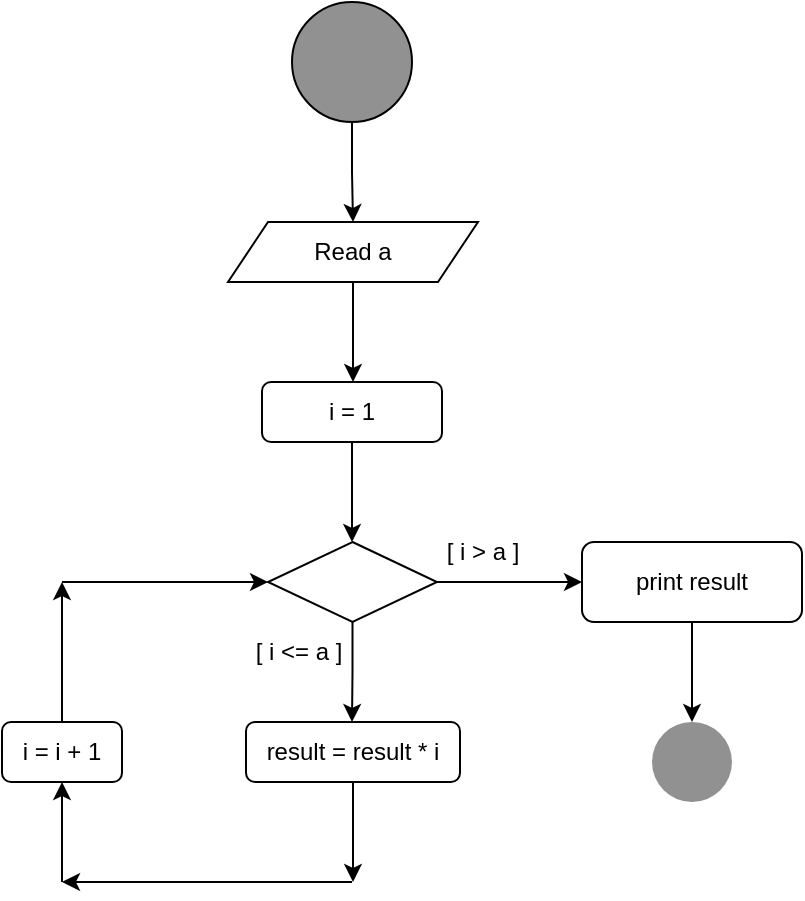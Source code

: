 <mxfile version="20.4.0" type="github">
  <diagram id="A_CZNi8wAaTR9xxjnY62" name="Page-1">
    <mxGraphModel dx="981" dy="520" grid="1" gridSize="10" guides="1" tooltips="1" connect="1" arrows="1" fold="1" page="1" pageScale="1" pageWidth="850" pageHeight="1100" math="0" shadow="0">
      <root>
        <mxCell id="0" />
        <mxCell id="1" parent="0" />
        <mxCell id="1ZIrHMKaGngpA0uqwzwr-2" style="edgeStyle=orthogonalEdgeStyle;rounded=0;orthogonalLoop=1;jettySize=auto;html=1;" parent="1" source="1ZIrHMKaGngpA0uqwzwr-1" target="1ZIrHMKaGngpA0uqwzwr-3" edge="1">
          <mxGeometry relative="1" as="geometry">
            <mxPoint x="425" y="190" as="targetPoint" />
          </mxGeometry>
        </mxCell>
        <mxCell id="1ZIrHMKaGngpA0uqwzwr-1" value="" style="ellipse;whiteSpace=wrap;html=1;aspect=fixed;fillColor=#919191;" parent="1" vertex="1">
          <mxGeometry x="395" y="80" width="60" height="60" as="geometry" />
        </mxCell>
        <mxCell id="1ZIrHMKaGngpA0uqwzwr-4" style="edgeStyle=orthogonalEdgeStyle;rounded=0;orthogonalLoop=1;jettySize=auto;html=1;" parent="1" source="1ZIrHMKaGngpA0uqwzwr-3" edge="1">
          <mxGeometry relative="1" as="geometry">
            <mxPoint x="425.5" y="270" as="targetPoint" />
          </mxGeometry>
        </mxCell>
        <mxCell id="1ZIrHMKaGngpA0uqwzwr-3" value="Read a" style="shape=parallelogram;perimeter=parallelogramPerimeter;whiteSpace=wrap;html=1;fixedSize=1;fillColor=#FFFFFF;" parent="1" vertex="1">
          <mxGeometry x="363" y="190" width="125" height="30" as="geometry" />
        </mxCell>
        <mxCell id="1ZIrHMKaGngpA0uqwzwr-6" style="edgeStyle=orthogonalEdgeStyle;rounded=0;orthogonalLoop=1;jettySize=auto;html=1;" parent="1" source="1ZIrHMKaGngpA0uqwzwr-5" edge="1">
          <mxGeometry relative="1" as="geometry">
            <mxPoint x="425" y="350" as="targetPoint" />
          </mxGeometry>
        </mxCell>
        <mxCell id="1ZIrHMKaGngpA0uqwzwr-5" value="i = 1" style="rounded=1;whiteSpace=wrap;html=1;fillColor=#FFFFFF;" parent="1" vertex="1">
          <mxGeometry x="380" y="270" width="90" height="30" as="geometry" />
        </mxCell>
        <mxCell id="1ZIrHMKaGngpA0uqwzwr-8" style="edgeStyle=orthogonalEdgeStyle;rounded=0;orthogonalLoop=1;jettySize=auto;html=1;" parent="1" source="1ZIrHMKaGngpA0uqwzwr-7" edge="1">
          <mxGeometry relative="1" as="geometry">
            <mxPoint x="425" y="440" as="targetPoint" />
          </mxGeometry>
        </mxCell>
        <mxCell id="1ZIrHMKaGngpA0uqwzwr-9" style="edgeStyle=orthogonalEdgeStyle;rounded=0;orthogonalLoop=1;jettySize=auto;html=1;" parent="1" source="1ZIrHMKaGngpA0uqwzwr-7" edge="1">
          <mxGeometry relative="1" as="geometry">
            <mxPoint x="540" y="370" as="targetPoint" />
          </mxGeometry>
        </mxCell>
        <mxCell id="1ZIrHMKaGngpA0uqwzwr-7" value="" style="rhombus;whiteSpace=wrap;html=1;fillColor=#FFFFFF;" parent="1" vertex="1">
          <mxGeometry x="383" y="350" width="84.5" height="40" as="geometry" />
        </mxCell>
        <mxCell id="1ZIrHMKaGngpA0uqwzwr-10" value="[ i &amp;gt; a ]" style="text;html=1;align=center;verticalAlign=middle;resizable=0;points=[];autosize=1;strokeColor=none;fillColor=none;" parent="1" vertex="1">
          <mxGeometry x="460" y="340" width="60" height="30" as="geometry" />
        </mxCell>
        <mxCell id="1ZIrHMKaGngpA0uqwzwr-11" value="[ i &amp;lt;= a ]" style="text;html=1;align=center;verticalAlign=middle;resizable=0;points=[];autosize=1;strokeColor=none;fillColor=none;" parent="1" vertex="1">
          <mxGeometry x="363" y="390" width="70" height="30" as="geometry" />
        </mxCell>
        <mxCell id="1ZIrHMKaGngpA0uqwzwr-13" style="edgeStyle=orthogonalEdgeStyle;rounded=0;orthogonalLoop=1;jettySize=auto;html=1;" parent="1" source="1ZIrHMKaGngpA0uqwzwr-12" edge="1">
          <mxGeometry relative="1" as="geometry">
            <mxPoint x="425.5" y="520" as="targetPoint" />
          </mxGeometry>
        </mxCell>
        <mxCell id="1ZIrHMKaGngpA0uqwzwr-12" value="result = result * i" style="rounded=1;whiteSpace=wrap;html=1;fillColor=#FFFFFF;" parent="1" vertex="1">
          <mxGeometry x="372" y="440" width="107" height="30" as="geometry" />
        </mxCell>
        <mxCell id="1ZIrHMKaGngpA0uqwzwr-14" value="" style="endArrow=classic;html=1;rounded=0;" parent="1" edge="1">
          <mxGeometry width="50" height="50" relative="1" as="geometry">
            <mxPoint x="425" y="520" as="sourcePoint" />
            <mxPoint x="280" y="520" as="targetPoint" />
          </mxGeometry>
        </mxCell>
        <mxCell id="1ZIrHMKaGngpA0uqwzwr-16" value="" style="endArrow=classic;html=1;rounded=0;entryX=0;entryY=0.5;entryDx=0;entryDy=0;" parent="1" target="1ZIrHMKaGngpA0uqwzwr-7" edge="1">
          <mxGeometry width="50" height="50" relative="1" as="geometry">
            <mxPoint x="280" y="370" as="sourcePoint" />
            <mxPoint x="510" y="390" as="targetPoint" />
          </mxGeometry>
        </mxCell>
        <mxCell id="1ZIrHMKaGngpA0uqwzwr-17" value="" style="ellipse;whiteSpace=wrap;html=1;aspect=fixed;fillColor=#919191;strokeColor=none;" parent="1" vertex="1">
          <mxGeometry x="575" y="440" width="40" height="40" as="geometry" />
        </mxCell>
        <mxCell id="1ZIrHMKaGngpA0uqwzwr-19" style="edgeStyle=orthogonalEdgeStyle;rounded=0;orthogonalLoop=1;jettySize=auto;html=1;" parent="1" source="1ZIrHMKaGngpA0uqwzwr-18" edge="1">
          <mxGeometry relative="1" as="geometry">
            <mxPoint x="595" y="440" as="targetPoint" />
          </mxGeometry>
        </mxCell>
        <mxCell id="1ZIrHMKaGngpA0uqwzwr-18" value="print result" style="rounded=1;whiteSpace=wrap;html=1;fillColor=#FFFFFF;" parent="1" vertex="1">
          <mxGeometry x="540" y="350" width="110" height="40" as="geometry" />
        </mxCell>
        <mxCell id="xOWE5IudlTphil_PsIoz-5" style="edgeStyle=orthogonalEdgeStyle;rounded=0;orthogonalLoop=1;jettySize=auto;html=1;" edge="1" parent="1" source="xOWE5IudlTphil_PsIoz-1">
          <mxGeometry relative="1" as="geometry">
            <mxPoint x="280" y="370" as="targetPoint" />
          </mxGeometry>
        </mxCell>
        <mxCell id="xOWE5IudlTphil_PsIoz-1" value="i = i + 1" style="rounded=1;whiteSpace=wrap;html=1;fillColor=#FFFFFF;" vertex="1" parent="1">
          <mxGeometry x="250" y="440" width="60" height="30" as="geometry" />
        </mxCell>
        <mxCell id="xOWE5IudlTphil_PsIoz-2" value="" style="endArrow=classic;html=1;rounded=0;" edge="1" parent="1">
          <mxGeometry width="50" height="50" relative="1" as="geometry">
            <mxPoint x="280" y="520" as="sourcePoint" />
            <mxPoint x="280" y="470" as="targetPoint" />
          </mxGeometry>
        </mxCell>
      </root>
    </mxGraphModel>
  </diagram>
</mxfile>
